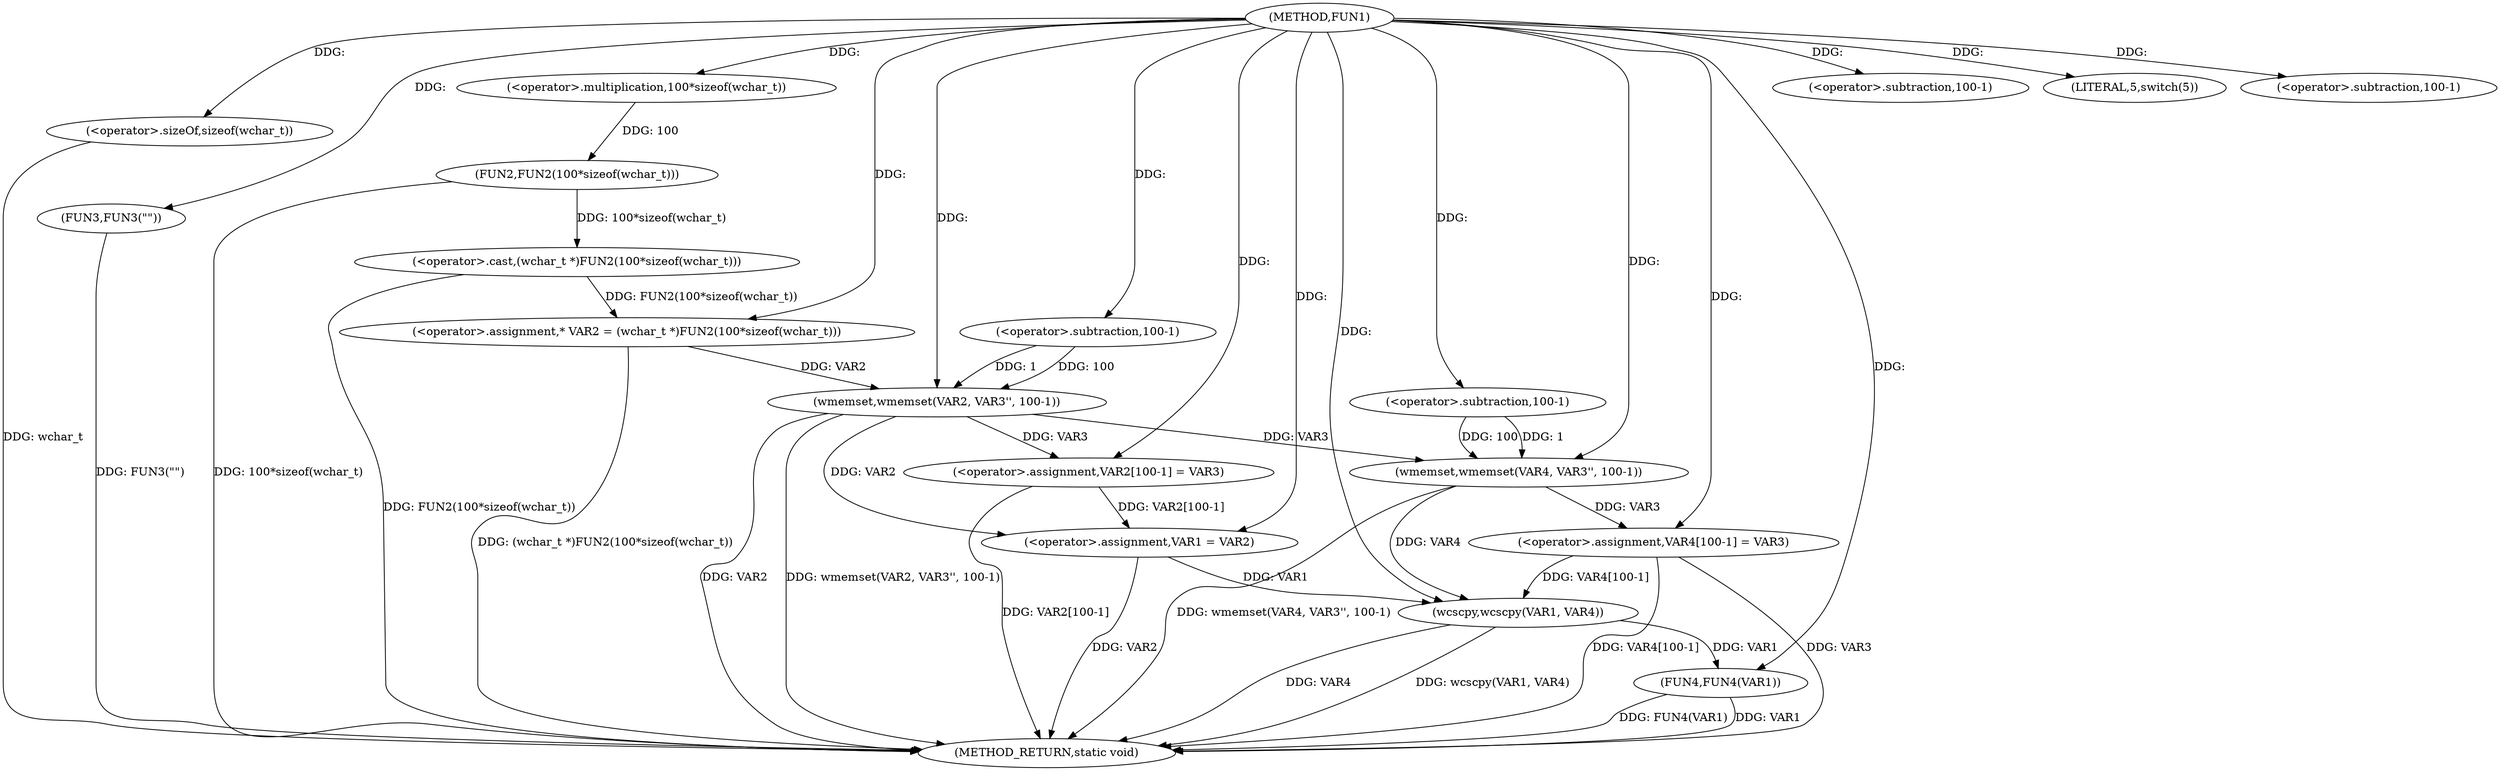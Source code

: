 digraph FUN1 {  
"1000100" [label = "(METHOD,FUN1)" ]
"1000158" [label = "(METHOD_RETURN,static void)" ]
"1000104" [label = "(<operator>.assignment,* VAR2 = (wchar_t *)FUN2(100*sizeof(wchar_t)))" ]
"1000106" [label = "(<operator>.cast,(wchar_t *)FUN2(100*sizeof(wchar_t)))" ]
"1000108" [label = "(FUN2,FUN2(100*sizeof(wchar_t)))" ]
"1000109" [label = "(<operator>.multiplication,100*sizeof(wchar_t))" ]
"1000111" [label = "(<operator>.sizeOf,sizeof(wchar_t))" ]
"1000113" [label = "(wmemset,wmemset(VAR2, VAR3'', 100-1))" ]
"1000116" [label = "(<operator>.subtraction,100-1)" ]
"1000119" [label = "(<operator>.assignment,VAR2[100-1] = VAR3)" ]
"1000122" [label = "(<operator>.subtraction,100-1)" ]
"1000127" [label = "(LITERAL,5,switch(5))" ]
"1000130" [label = "(FUN3,FUN3(\"\"))" ]
"1000134" [label = "(<operator>.assignment,VAR1 = VAR2)" ]
"1000140" [label = "(wmemset,wmemset(VAR4, VAR3'', 100-1))" ]
"1000143" [label = "(<operator>.subtraction,100-1)" ]
"1000146" [label = "(<operator>.assignment,VAR4[100-1] = VAR3)" ]
"1000149" [label = "(<operator>.subtraction,100-1)" ]
"1000153" [label = "(wcscpy,wcscpy(VAR1, VAR4))" ]
"1000156" [label = "(FUN4,FUN4(VAR1))" ]
  "1000130" -> "1000158"  [ label = "DDG: FUN3(\"\")"] 
  "1000106" -> "1000158"  [ label = "DDG: FUN2(100*sizeof(wchar_t))"] 
  "1000156" -> "1000158"  [ label = "DDG: VAR1"] 
  "1000113" -> "1000158"  [ label = "DDG: VAR2"] 
  "1000153" -> "1000158"  [ label = "DDG: wcscpy(VAR1, VAR4)"] 
  "1000111" -> "1000158"  [ label = "DDG: wchar_t"] 
  "1000134" -> "1000158"  [ label = "DDG: VAR2"] 
  "1000156" -> "1000158"  [ label = "DDG: FUN4(VAR1)"] 
  "1000140" -> "1000158"  [ label = "DDG: wmemset(VAR4, VAR3'', 100-1)"] 
  "1000146" -> "1000158"  [ label = "DDG: VAR3"] 
  "1000153" -> "1000158"  [ label = "DDG: VAR4"] 
  "1000113" -> "1000158"  [ label = "DDG: wmemset(VAR2, VAR3'', 100-1)"] 
  "1000119" -> "1000158"  [ label = "DDG: VAR2[100-1]"] 
  "1000146" -> "1000158"  [ label = "DDG: VAR4[100-1]"] 
  "1000104" -> "1000158"  [ label = "DDG: (wchar_t *)FUN2(100*sizeof(wchar_t))"] 
  "1000108" -> "1000158"  [ label = "DDG: 100*sizeof(wchar_t)"] 
  "1000106" -> "1000104"  [ label = "DDG: FUN2(100*sizeof(wchar_t))"] 
  "1000100" -> "1000104"  [ label = "DDG: "] 
  "1000108" -> "1000106"  [ label = "DDG: 100*sizeof(wchar_t)"] 
  "1000109" -> "1000108"  [ label = "DDG: 100"] 
  "1000100" -> "1000109"  [ label = "DDG: "] 
  "1000100" -> "1000111"  [ label = "DDG: "] 
  "1000104" -> "1000113"  [ label = "DDG: VAR2"] 
  "1000100" -> "1000113"  [ label = "DDG: "] 
  "1000116" -> "1000113"  [ label = "DDG: 100"] 
  "1000116" -> "1000113"  [ label = "DDG: 1"] 
  "1000100" -> "1000116"  [ label = "DDG: "] 
  "1000113" -> "1000119"  [ label = "DDG: VAR3"] 
  "1000100" -> "1000119"  [ label = "DDG: "] 
  "1000100" -> "1000122"  [ label = "DDG: "] 
  "1000100" -> "1000127"  [ label = "DDG: "] 
  "1000100" -> "1000130"  [ label = "DDG: "] 
  "1000113" -> "1000134"  [ label = "DDG: VAR2"] 
  "1000119" -> "1000134"  [ label = "DDG: VAR2[100-1]"] 
  "1000100" -> "1000134"  [ label = "DDG: "] 
  "1000100" -> "1000140"  [ label = "DDG: "] 
  "1000113" -> "1000140"  [ label = "DDG: VAR3"] 
  "1000143" -> "1000140"  [ label = "DDG: 100"] 
  "1000143" -> "1000140"  [ label = "DDG: 1"] 
  "1000100" -> "1000143"  [ label = "DDG: "] 
  "1000140" -> "1000146"  [ label = "DDG: VAR3"] 
  "1000100" -> "1000146"  [ label = "DDG: "] 
  "1000100" -> "1000149"  [ label = "DDG: "] 
  "1000134" -> "1000153"  [ label = "DDG: VAR1"] 
  "1000100" -> "1000153"  [ label = "DDG: "] 
  "1000140" -> "1000153"  [ label = "DDG: VAR4"] 
  "1000146" -> "1000153"  [ label = "DDG: VAR4[100-1]"] 
  "1000153" -> "1000156"  [ label = "DDG: VAR1"] 
  "1000100" -> "1000156"  [ label = "DDG: "] 
}
